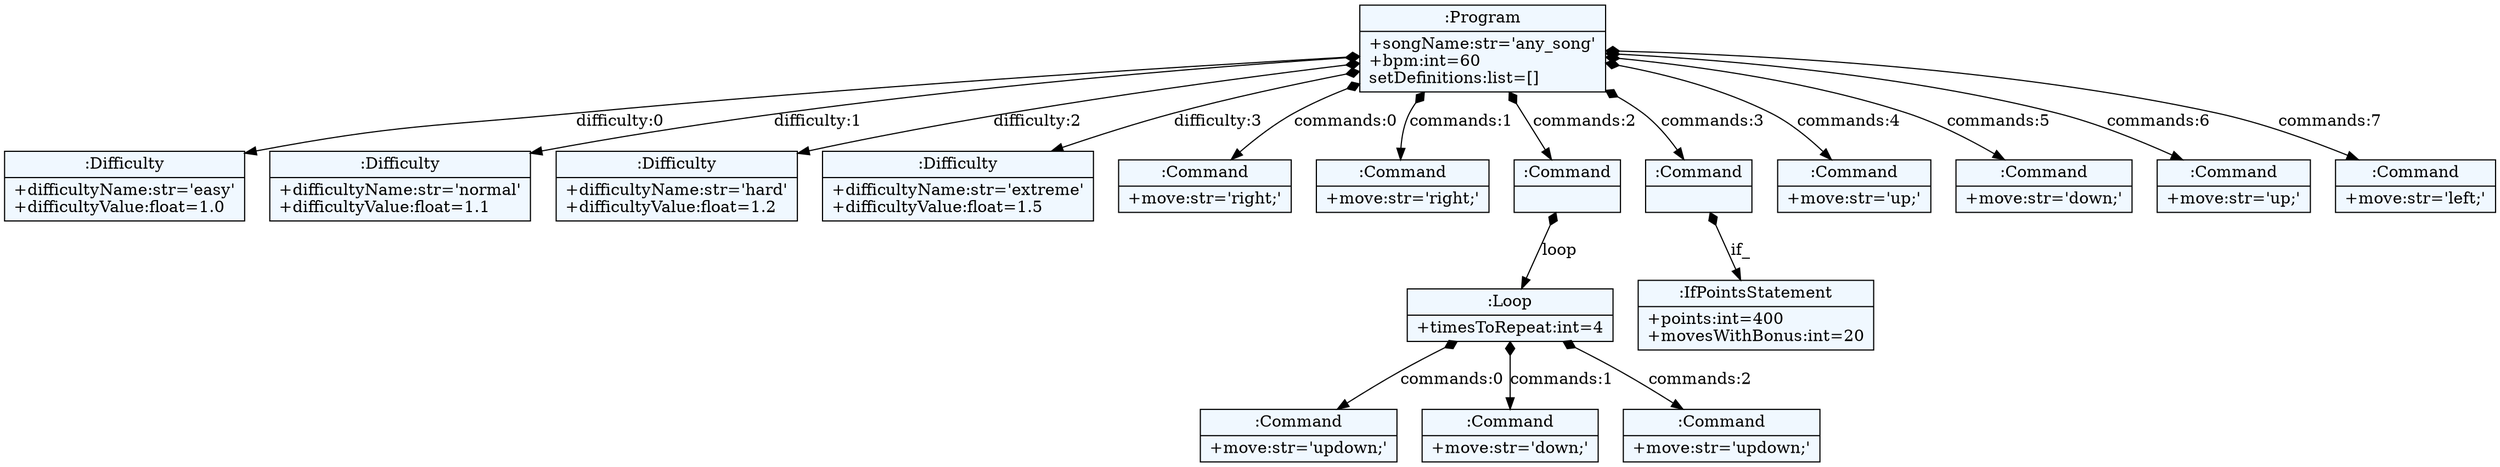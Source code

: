 
    digraph textX {
    fontname = "Bitstream Vera Sans"
    fontsize = 8
    node[
        shape=record,
        style=filled,
        fillcolor=aliceblue
    ]
    nodesep = 0.3
    edge[dir=black,arrowtail=empty]


2504113904560 -> 2504113908592 [label="difficulty:0" arrowtail=diamond dir=both]
2504113908592[label="{:Difficulty|+difficultyName:str='easy'\l+difficultyValue:float=1.0\l}"]
2504113904560 -> 2504113902592 [label="difficulty:1" arrowtail=diamond dir=both]
2504113902592[label="{:Difficulty|+difficultyName:str='normal'\l+difficultyValue:float=1.1\l}"]
2504113904560 -> 2504113907104 [label="difficulty:2" arrowtail=diamond dir=both]
2504113907104[label="{:Difficulty|+difficultyName:str='hard'\l+difficultyValue:float=1.2\l}"]
2504113904560 -> 2504113902304 [label="difficulty:3" arrowtail=diamond dir=both]
2504113902304[label="{:Difficulty|+difficultyName:str='extreme'\l+difficultyValue:float=1.5\l}"]
2504113904560 -> 2504113910560 [label="commands:0" arrowtail=diamond dir=both]
2504113910560[label="{:Command|+move:str='right;'\l}"]
2504113904560 -> 2504113910224 [label="commands:1" arrowtail=diamond dir=both]
2504113910224[label="{:Command|+move:str='right;'\l}"]
2504113904560 -> 2504113901440 [label="commands:2" arrowtail=diamond dir=both]
2504113901440 -> 2504113898608 [label="loop" arrowtail=diamond dir=both]
2504113898608 -> 2504113904416 [label="commands:0" arrowtail=diamond dir=both]
2504113904416[label="{:Command|+move:str='updown;'\l}"]
2504113898608 -> 2504113912624 [label="commands:1" arrowtail=diamond dir=both]
2504113912624[label="{:Command|+move:str='down;'\l}"]
2504113898608 -> 2504113912480 [label="commands:2" arrowtail=diamond dir=both]
2504113912480[label="{:Command|+move:str='updown;'\l}"]
2504113898608[label="{:Loop|+timesToRepeat:int=4\l}"]
2504113901440[label="{:Command|}"]
2504113904560 -> 2504113899040 [label="commands:3" arrowtail=diamond dir=both]
2504113899040 -> 2504113912720 [label="if_" arrowtail=diamond dir=both]
2504113912720[label="{:IfPointsStatement|+points:int=400\l+movesWithBonus:int=20\l}"]
2504113899040[label="{:Command|}"]
2504113904560 -> 2504113897984 [label="commands:4" arrowtail=diamond dir=both]
2504113897984[label="{:Command|+move:str='up;'\l}"]
2504113904560 -> 2504113912672 [label="commands:5" arrowtail=diamond dir=both]
2504113912672[label="{:Command|+move:str='down;'\l}"]
2504113904560 -> 2504113907488 [label="commands:6" arrowtail=diamond dir=both]
2504113907488[label="{:Command|+move:str='up;'\l}"]
2504113904560 -> 2504113902928 [label="commands:7" arrowtail=diamond dir=both]
2504113902928[label="{:Command|+move:str='left;'\l}"]
2504113904560[label="{:Program|+songName:str='any_song'\l+bpm:int=60\lsetDefinitions:list=[]\l}"]

}
